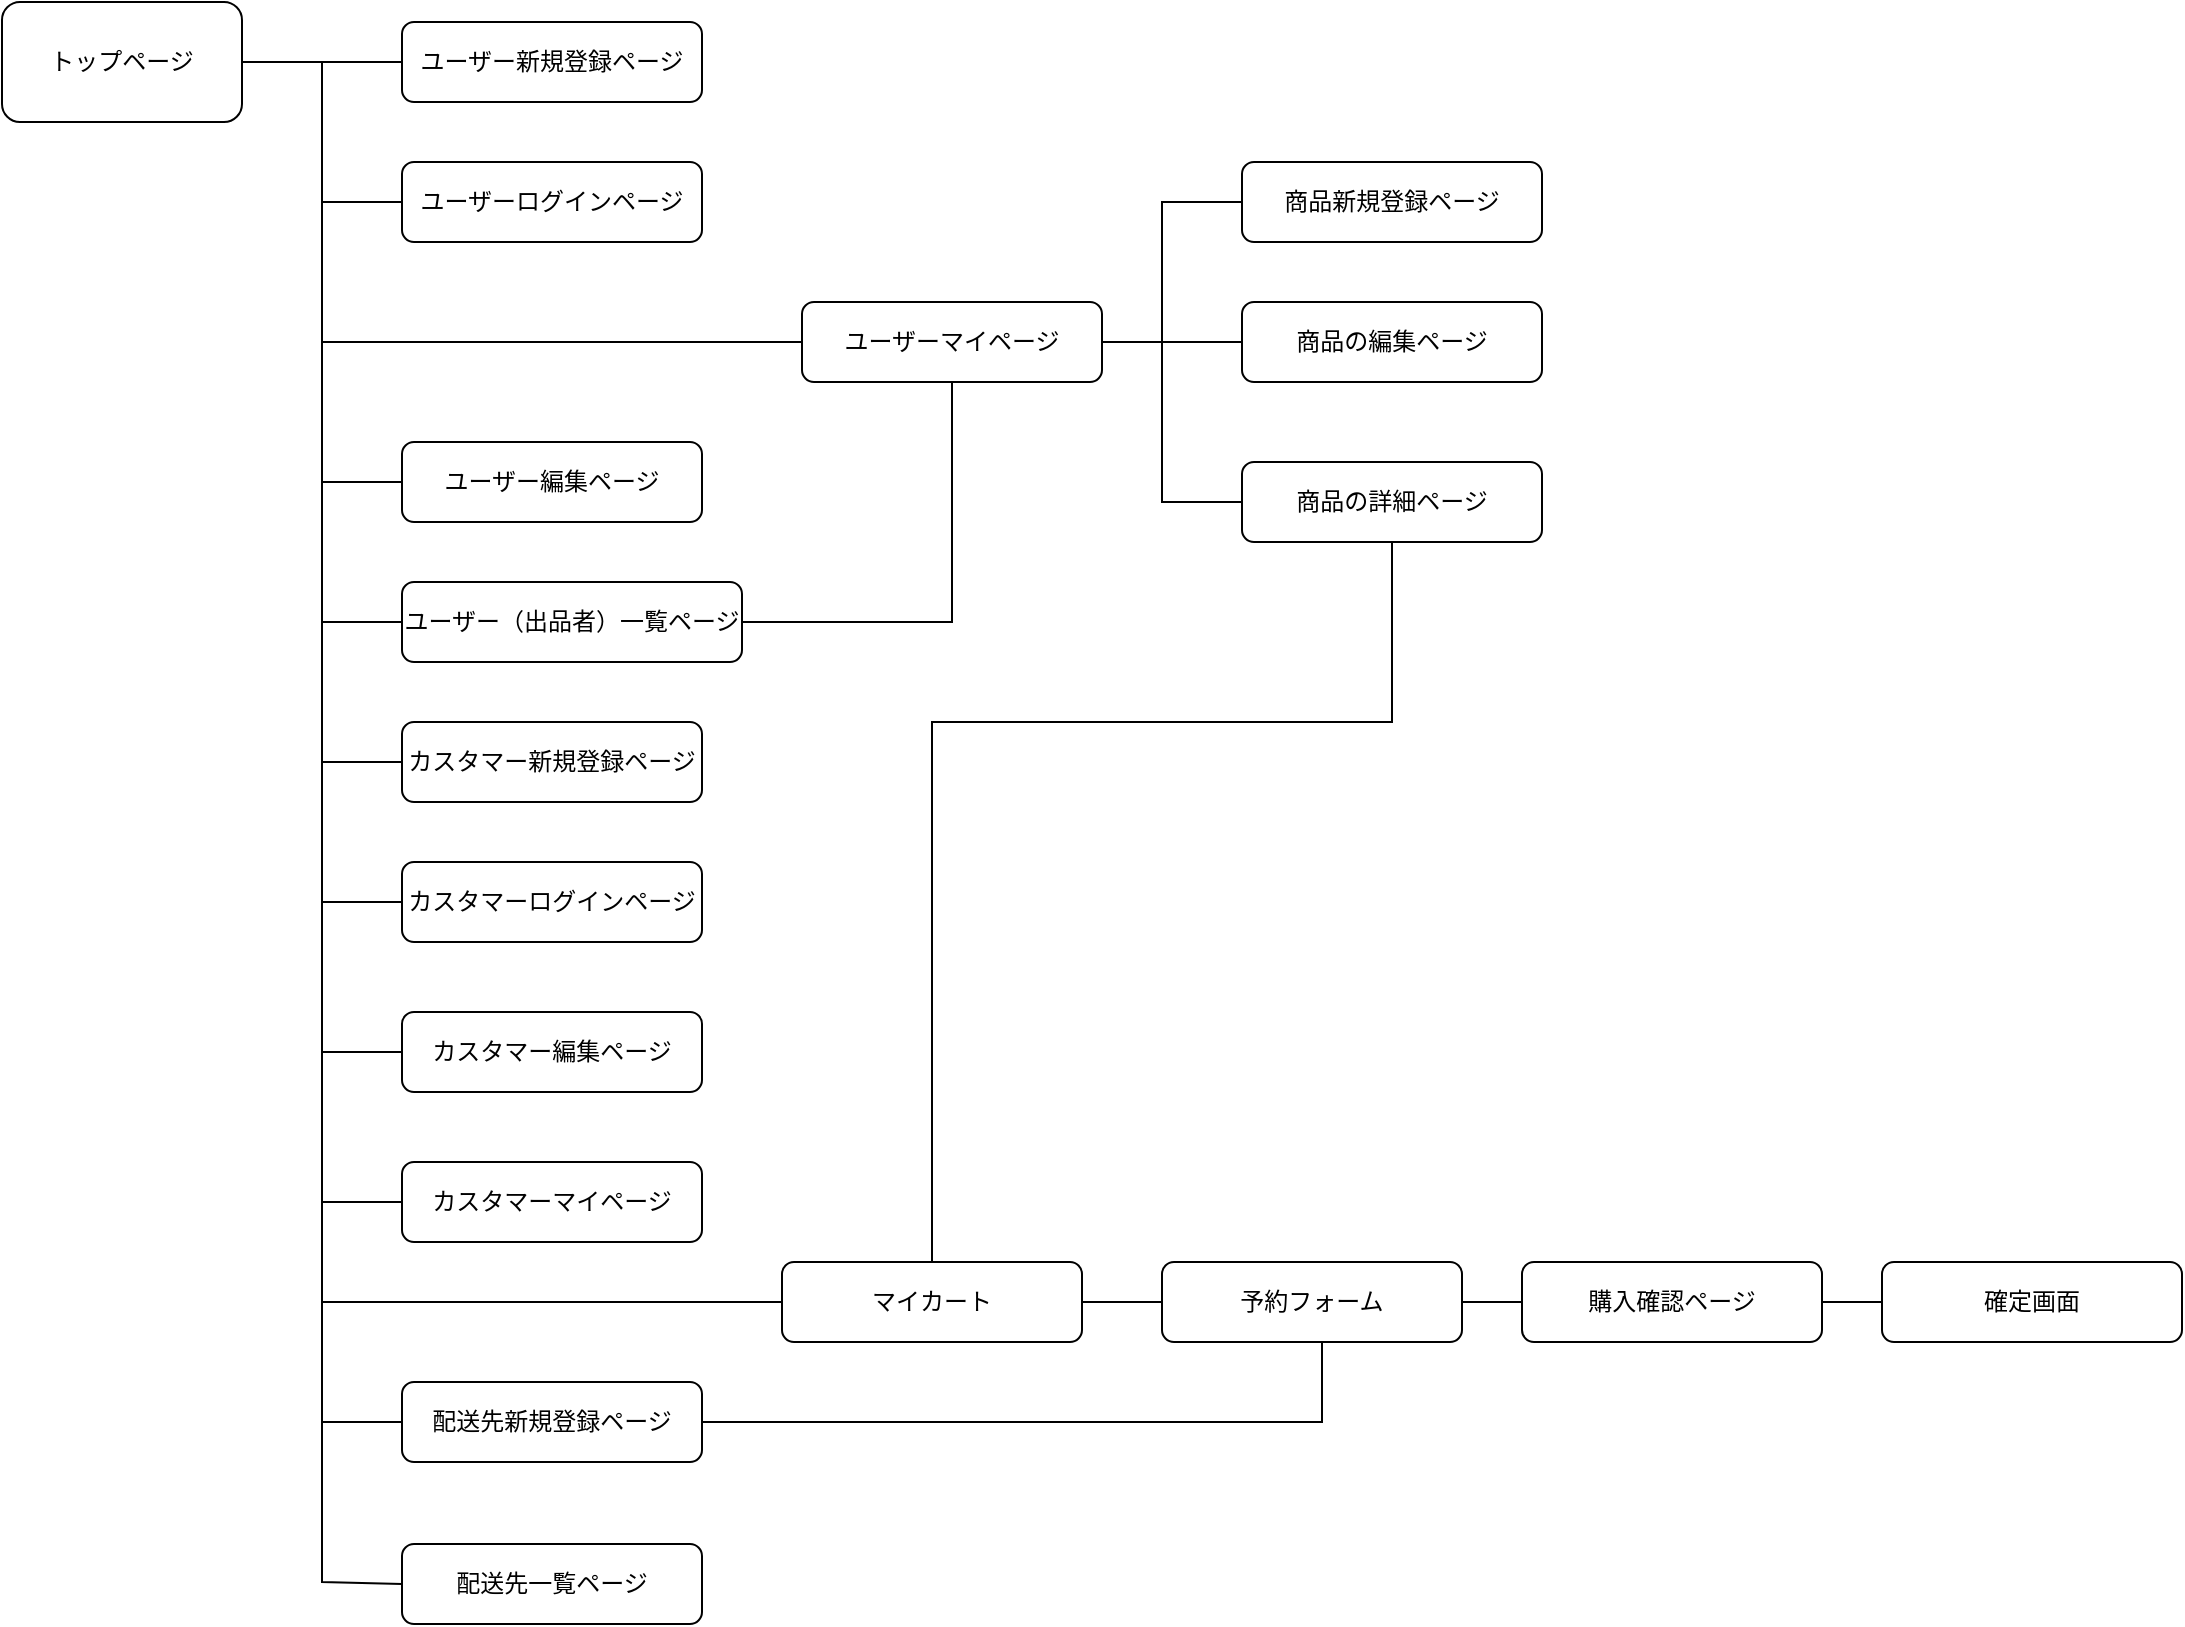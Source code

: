 <mxfile>
    <diagram id="qoJ4B8FvcP3F2rVsLeGO" name="ページ1">
        <mxGraphModel dx="728" dy="571" grid="1" gridSize="10" guides="1" tooltips="1" connect="1" arrows="1" fold="1" page="1" pageScale="1" pageWidth="827" pageHeight="1169" math="0" shadow="0">
            <root>
                <mxCell id="0"/>
                <mxCell id="1" parent="0"/>
                <mxCell id="18" style="edgeStyle=none;html=1;exitX=1;exitY=0.5;exitDx=0;exitDy=0;entryX=0;entryY=0.5;entryDx=0;entryDy=0;endArrow=none;endFill=0;" parent="1" source="2" target="3" edge="1">
                    <mxGeometry relative="1" as="geometry"/>
                </mxCell>
                <mxCell id="2" value="トップページ" style="rounded=1;whiteSpace=wrap;html=1;" parent="1" vertex="1">
                    <mxGeometry x="40" y="40" width="120" height="60" as="geometry"/>
                </mxCell>
                <mxCell id="3" value="ユーザー新規登録ページ" style="rounded=1;whiteSpace=wrap;html=1;" parent="1" vertex="1">
                    <mxGeometry x="240" y="50" width="150" height="40" as="geometry"/>
                </mxCell>
                <mxCell id="27" style="edgeStyle=none;rounded=0;html=1;exitX=0;exitY=0.5;exitDx=0;exitDy=0;endArrow=none;endFill=0;" parent="1" source="4" edge="1">
                    <mxGeometry relative="1" as="geometry">
                        <mxPoint x="200" y="140" as="targetPoint"/>
                    </mxGeometry>
                </mxCell>
                <mxCell id="4" value="ユーザーログインページ" style="rounded=1;whiteSpace=wrap;html=1;" parent="1" vertex="1">
                    <mxGeometry x="240" y="120" width="150" height="40" as="geometry"/>
                </mxCell>
                <mxCell id="28" style="edgeStyle=none;rounded=0;html=1;exitX=0;exitY=0.5;exitDx=0;exitDy=0;endArrow=none;endFill=0;" parent="1" source="5" edge="1">
                    <mxGeometry relative="1" as="geometry">
                        <mxPoint x="200" y="210" as="targetPoint"/>
                    </mxGeometry>
                </mxCell>
                <mxCell id="33" style="edgeStyle=none;rounded=0;html=1;exitX=1;exitY=0.5;exitDx=0;exitDy=0;entryX=0;entryY=0.5;entryDx=0;entryDy=0;endArrow=none;endFill=0;" parent="1" source="5" target="16" edge="1">
                    <mxGeometry relative="1" as="geometry"/>
                </mxCell>
                <mxCell id="5" value="ユーザーマイページ" style="rounded=1;whiteSpace=wrap;html=1;" parent="1" vertex="1">
                    <mxGeometry x="440" y="190" width="150" height="40" as="geometry"/>
                </mxCell>
                <mxCell id="40" style="edgeStyle=none;rounded=0;html=1;exitX=1;exitY=0.5;exitDx=0;exitDy=0;entryX=0;entryY=0.5;entryDx=0;entryDy=0;endArrow=none;endFill=0;" parent="1" source="6" target="37" edge="1">
                    <mxGeometry relative="1" as="geometry"/>
                </mxCell>
                <mxCell id="6" value="予約フォーム" style="rounded=1;whiteSpace=wrap;html=1;" parent="1" vertex="1">
                    <mxGeometry x="620" y="670" width="150" height="40" as="geometry"/>
                </mxCell>
                <mxCell id="26" style="edgeStyle=none;rounded=0;html=1;exitX=0;exitY=0.5;exitDx=0;exitDy=0;endArrow=none;endFill=0;" parent="1" source="7" edge="1">
                    <mxGeometry relative="1" as="geometry">
                        <mxPoint x="200" y="280" as="targetPoint"/>
                    </mxGeometry>
                </mxCell>
                <mxCell id="7" value="ユーザー編集ページ" style="rounded=1;whiteSpace=wrap;html=1;" parent="1" vertex="1">
                    <mxGeometry x="240" y="260" width="150" height="40" as="geometry"/>
                </mxCell>
                <mxCell id="24" style="edgeStyle=none;rounded=0;html=1;exitX=0;exitY=0.5;exitDx=0;exitDy=0;endArrow=none;endFill=0;" parent="1" source="8" edge="1">
                    <mxGeometry relative="1" as="geometry">
                        <mxPoint x="200" y="420" as="targetPoint"/>
                    </mxGeometry>
                </mxCell>
                <mxCell id="8" value="カスタマー新規登録ページ" style="rounded=1;whiteSpace=wrap;html=1;" parent="1" vertex="1">
                    <mxGeometry x="240" y="400" width="150" height="40" as="geometry"/>
                </mxCell>
                <mxCell id="23" style="edgeStyle=none;rounded=0;html=1;exitX=0;exitY=0.5;exitDx=0;exitDy=0;endArrow=none;endFill=0;" parent="1" source="9" edge="1">
                    <mxGeometry relative="1" as="geometry">
                        <mxPoint x="200" y="490" as="targetPoint"/>
                    </mxGeometry>
                </mxCell>
                <mxCell id="9" value="カスタマーログインページ" style="rounded=1;whiteSpace=wrap;html=1;" parent="1" vertex="1">
                    <mxGeometry x="240" y="470" width="150" height="40" as="geometry"/>
                </mxCell>
                <mxCell id="22" style="edgeStyle=none;rounded=0;html=1;exitX=0;exitY=0.5;exitDx=0;exitDy=0;endArrow=none;endFill=0;" parent="1" source="10" edge="1">
                    <mxGeometry relative="1" as="geometry">
                        <mxPoint x="200" y="565" as="targetPoint"/>
                    </mxGeometry>
                </mxCell>
                <mxCell id="10" value="カスタマー編集ページ" style="rounded=1;whiteSpace=wrap;html=1;" parent="1" vertex="1">
                    <mxGeometry x="240" y="545" width="150" height="40" as="geometry"/>
                </mxCell>
                <mxCell id="21" style="edgeStyle=none;rounded=0;html=1;exitX=0;exitY=0.5;exitDx=0;exitDy=0;endArrow=none;endFill=0;" parent="1" source="11" edge="1">
                    <mxGeometry relative="1" as="geometry">
                        <mxPoint x="200" y="70" as="targetPoint"/>
                        <Array as="points">
                            <mxPoint x="200" y="640"/>
                        </Array>
                    </mxGeometry>
                </mxCell>
                <mxCell id="11" value="カスタマーマイページ" style="rounded=1;whiteSpace=wrap;html=1;" parent="1" vertex="1">
                    <mxGeometry x="240" y="620" width="150" height="40" as="geometry"/>
                </mxCell>
                <mxCell id="35" style="edgeStyle=none;rounded=0;html=1;exitX=0;exitY=0.5;exitDx=0;exitDy=0;endArrow=none;endFill=0;" parent="1" source="44" edge="1">
                    <mxGeometry relative="1" as="geometry">
                        <mxPoint x="200" y="640" as="targetPoint"/>
                        <Array as="points">
                            <mxPoint x="200" y="830"/>
                        </Array>
                    </mxGeometry>
                </mxCell>
                <mxCell id="39" style="edgeStyle=none;rounded=0;html=1;exitX=1;exitY=0.5;exitDx=0;exitDy=0;entryX=0;entryY=0.5;entryDx=0;entryDy=0;endArrow=none;endFill=0;" parent="1" source="12" target="6" edge="1">
                    <mxGeometry relative="1" as="geometry"/>
                </mxCell>
                <mxCell id="12" value="マイカート" style="rounded=1;whiteSpace=wrap;html=1;" parent="1" vertex="1">
                    <mxGeometry x="430" y="670" width="150" height="40" as="geometry"/>
                </mxCell>
                <mxCell id="25" style="edgeStyle=none;rounded=0;html=1;exitX=0;exitY=0.5;exitDx=0;exitDy=0;endArrow=none;endFill=0;" parent="1" source="13" edge="1">
                    <mxGeometry relative="1" as="geometry">
                        <mxPoint x="200" y="350" as="targetPoint"/>
                    </mxGeometry>
                </mxCell>
                <mxCell id="29" style="edgeStyle=none;rounded=0;html=1;exitX=1;exitY=0.5;exitDx=0;exitDy=0;entryX=0.5;entryY=1;entryDx=0;entryDy=0;endArrow=none;endFill=0;" parent="1" source="13" target="5" edge="1">
                    <mxGeometry relative="1" as="geometry">
                        <Array as="points">
                            <mxPoint x="515" y="350"/>
                        </Array>
                    </mxGeometry>
                </mxCell>
                <mxCell id="13" value="ユーザー（出品者）一覧ページ" style="rounded=1;whiteSpace=wrap;html=1;" parent="1" vertex="1">
                    <mxGeometry x="240" y="330" width="170" height="40" as="geometry"/>
                </mxCell>
                <mxCell id="31" style="edgeStyle=none;rounded=0;html=1;exitX=0;exitY=0.5;exitDx=0;exitDy=0;endArrow=none;endFill=0;" parent="1" source="14" edge="1">
                    <mxGeometry relative="1" as="geometry">
                        <mxPoint x="620" y="210" as="targetPoint"/>
                        <Array as="points">
                            <mxPoint x="620" y="140"/>
                        </Array>
                    </mxGeometry>
                </mxCell>
                <mxCell id="14" value="商品新規登録ページ" style="rounded=1;whiteSpace=wrap;html=1;" parent="1" vertex="1">
                    <mxGeometry x="660" y="120" width="150" height="40" as="geometry"/>
                </mxCell>
                <mxCell id="34" style="edgeStyle=none;rounded=0;html=1;exitX=0;exitY=0.5;exitDx=0;exitDy=0;endArrow=none;endFill=0;" parent="1" source="15" edge="1">
                    <mxGeometry relative="1" as="geometry">
                        <mxPoint x="620" y="210" as="targetPoint"/>
                        <Array as="points">
                            <mxPoint x="620" y="290"/>
                        </Array>
                    </mxGeometry>
                </mxCell>
                <mxCell id="36" style="edgeStyle=none;rounded=0;html=1;exitX=0.5;exitY=1;exitDx=0;exitDy=0;entryX=0.5;entryY=0;entryDx=0;entryDy=0;endArrow=none;endFill=0;" parent="1" source="15" target="12" edge="1">
                    <mxGeometry relative="1" as="geometry">
                        <Array as="points">
                            <mxPoint x="735" y="400"/>
                            <mxPoint x="505" y="400"/>
                        </Array>
                    </mxGeometry>
                </mxCell>
                <mxCell id="15" value="商品の詳細ページ" style="rounded=1;whiteSpace=wrap;html=1;" parent="1" vertex="1">
                    <mxGeometry x="660" y="270" width="150" height="40" as="geometry"/>
                </mxCell>
                <mxCell id="16" value="商品の編集ページ" style="rounded=1;whiteSpace=wrap;html=1;" parent="1" vertex="1">
                    <mxGeometry x="660" y="190" width="150" height="40" as="geometry"/>
                </mxCell>
                <mxCell id="41" style="edgeStyle=none;rounded=0;html=1;exitX=1;exitY=0.5;exitDx=0;exitDy=0;entryX=0;entryY=0.5;entryDx=0;entryDy=0;endArrow=none;endFill=0;" parent="1" source="37" target="38" edge="1">
                    <mxGeometry relative="1" as="geometry"/>
                </mxCell>
                <mxCell id="37" value="購入確認ページ" style="rounded=1;whiteSpace=wrap;html=1;" parent="1" vertex="1">
                    <mxGeometry x="800" y="670" width="150" height="40" as="geometry"/>
                </mxCell>
                <mxCell id="38" value="確定画面" style="rounded=1;whiteSpace=wrap;html=1;" parent="1" vertex="1">
                    <mxGeometry x="980" y="670" width="150" height="40" as="geometry"/>
                </mxCell>
                <mxCell id="43" value="配送先新規登録ページ" style="rounded=1;whiteSpace=wrap;html=1;" vertex="1" parent="1">
                    <mxGeometry x="240" y="730" width="150" height="40" as="geometry"/>
                </mxCell>
                <mxCell id="44" value="配送先一覧ページ" style="rounded=1;whiteSpace=wrap;html=1;" vertex="1" parent="1">
                    <mxGeometry x="240" y="811" width="150" height="40" as="geometry"/>
                </mxCell>
                <mxCell id="45" style="edgeStyle=none;rounded=0;html=1;endArrow=none;endFill=0;exitX=1;exitY=0.5;exitDx=0;exitDy=0;" edge="1" parent="1" source="43">
                    <mxGeometry relative="1" as="geometry">
                        <mxPoint x="700" y="710" as="targetPoint"/>
                        <Array as="points">
                            <mxPoint x="700" y="750"/>
                        </Array>
                        <mxPoint x="400" y="750" as="sourcePoint"/>
                    </mxGeometry>
                </mxCell>
                <mxCell id="46" style="edgeStyle=none;rounded=0;html=1;exitX=0;exitY=0.5;exitDx=0;exitDy=0;endArrow=none;endFill=0;" edge="1" parent="1" source="12">
                    <mxGeometry relative="1" as="geometry">
                        <mxPoint x="200" y="690" as="targetPoint"/>
                        <mxPoint x="250" y="575" as="sourcePoint"/>
                    </mxGeometry>
                </mxCell>
                <mxCell id="47" style="edgeStyle=none;rounded=0;html=1;exitX=0;exitY=0.5;exitDx=0;exitDy=0;endArrow=none;endFill=0;" edge="1" parent="1" source="43">
                    <mxGeometry relative="1" as="geometry">
                        <mxPoint x="200" y="750" as="targetPoint"/>
                        <mxPoint x="440" y="700" as="sourcePoint"/>
                    </mxGeometry>
                </mxCell>
            </root>
        </mxGraphModel>
    </diagram>
</mxfile>